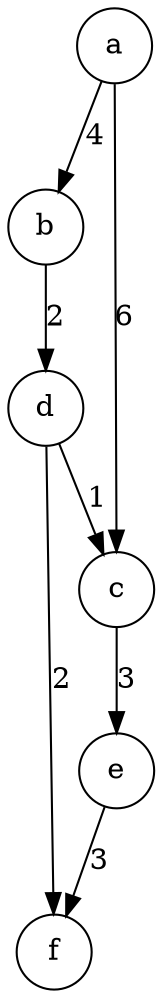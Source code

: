 digraph G {
 node[shape=circle];
 a -> b [label=4];
 a -> c [label=6];
 b -> d [label=2];
 c -> e [label=3];
 d -> c [label=1];
 d -> f [label=2];
 e -> f [label=3];
}
